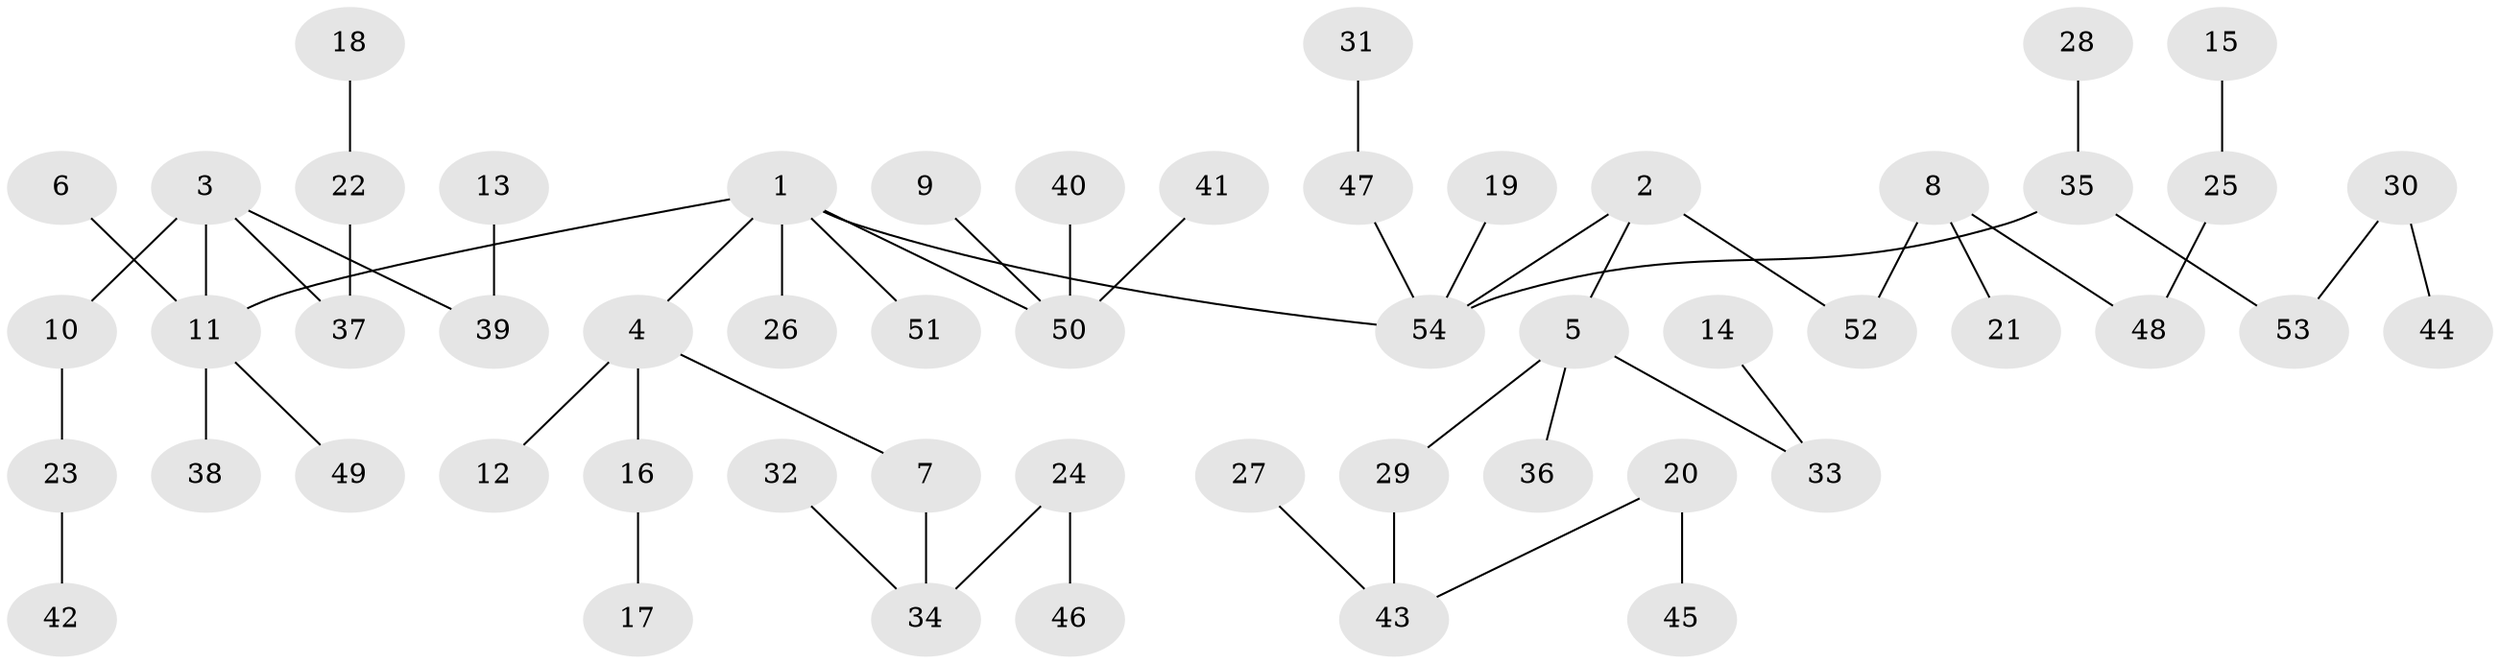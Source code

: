 // original degree distribution, {4: 0.08333333333333333, 5: 0.018518518518518517, 6: 0.027777777777777776, 2: 0.2777777777777778, 3: 0.12037037037037036, 1: 0.4722222222222222}
// Generated by graph-tools (version 1.1) at 2025/02/03/09/25 03:02:16]
// undirected, 54 vertices, 53 edges
graph export_dot {
graph [start="1"]
  node [color=gray90,style=filled];
  1;
  2;
  3;
  4;
  5;
  6;
  7;
  8;
  9;
  10;
  11;
  12;
  13;
  14;
  15;
  16;
  17;
  18;
  19;
  20;
  21;
  22;
  23;
  24;
  25;
  26;
  27;
  28;
  29;
  30;
  31;
  32;
  33;
  34;
  35;
  36;
  37;
  38;
  39;
  40;
  41;
  42;
  43;
  44;
  45;
  46;
  47;
  48;
  49;
  50;
  51;
  52;
  53;
  54;
  1 -- 4 [weight=1.0];
  1 -- 11 [weight=1.0];
  1 -- 26 [weight=1.0];
  1 -- 50 [weight=1.0];
  1 -- 51 [weight=1.0];
  1 -- 54 [weight=1.0];
  2 -- 5 [weight=1.0];
  2 -- 52 [weight=1.0];
  2 -- 54 [weight=1.0];
  3 -- 10 [weight=1.0];
  3 -- 11 [weight=1.0];
  3 -- 37 [weight=1.0];
  3 -- 39 [weight=1.0];
  4 -- 7 [weight=1.0];
  4 -- 12 [weight=1.0];
  4 -- 16 [weight=1.0];
  5 -- 29 [weight=1.0];
  5 -- 33 [weight=1.0];
  5 -- 36 [weight=1.0];
  6 -- 11 [weight=1.0];
  7 -- 34 [weight=1.0];
  8 -- 21 [weight=1.0];
  8 -- 48 [weight=1.0];
  8 -- 52 [weight=1.0];
  9 -- 50 [weight=1.0];
  10 -- 23 [weight=1.0];
  11 -- 38 [weight=1.0];
  11 -- 49 [weight=1.0];
  13 -- 39 [weight=1.0];
  14 -- 33 [weight=1.0];
  15 -- 25 [weight=1.0];
  16 -- 17 [weight=1.0];
  18 -- 22 [weight=1.0];
  19 -- 54 [weight=1.0];
  20 -- 43 [weight=1.0];
  20 -- 45 [weight=1.0];
  22 -- 37 [weight=1.0];
  23 -- 42 [weight=1.0];
  24 -- 34 [weight=1.0];
  24 -- 46 [weight=1.0];
  25 -- 48 [weight=1.0];
  27 -- 43 [weight=1.0];
  28 -- 35 [weight=1.0];
  29 -- 43 [weight=1.0];
  30 -- 44 [weight=1.0];
  30 -- 53 [weight=1.0];
  31 -- 47 [weight=1.0];
  32 -- 34 [weight=1.0];
  35 -- 53 [weight=1.0];
  35 -- 54 [weight=1.0];
  40 -- 50 [weight=1.0];
  41 -- 50 [weight=1.0];
  47 -- 54 [weight=1.0];
}
